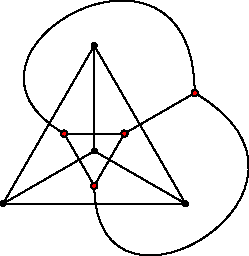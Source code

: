 /******************************************************************************
 *                                 LICENSE                                    *
 ******************************************************************************
 *  This file is part of Mathematics-and-Physics.                             *
 *                                                                            *
 *  Mathematics-and-Physics is free software: you can redistribute it and/or  *
 *  modify it under the terms of the GNU General Public License as published  *
 *  by the Free Software Foundation, either version 3 of the License, or      *
 *  (at your option) any later version.                                       *
 *                                                                            *
 *  Mathematics-and-Physics is distributed in the hope that it will be useful *
 *  but WITHOUT ANY WARRANTY; without even the implied warranty of            *
 *  MERCHANTABILITY or FITNESS FOR A PARTICULAR PURPOSE.  See the             *
 *  GNU General Public License for more details.                              *
 *                                                                            *
 *  You should have received a copy of the GNU General Public License         *
 *  along with Mathematics-and-Physics.  If not, see                          *
 *  <https://www.gnu.org/licenses/>.                                          *
 ******************************************************************************/

/*  Size of the figure.                                                       */
size(128);

/*  Radius of a dot used to indicate a point.                                 */
real rDot = 0.03;

/*  Coordinates for the vertices of the graph.                                */
pair V0 = expi(0.5*pi);
pair V1 = expi(3.5*pi / 3.0);
pair V2 = expi(5.5 * pi / 3.0);
pair V3 = (0.0, 0.0);

/*  Points for the dual graph.                                                */
pair W1 = scale(0.33)*expi(pi/3.0 + 0.5*pi);
pair W2 = scale(0.33)*expi(pi/3.0 + 3.5*pi / 3.0);
pair W3 = scale(0.33)*expi(pi/3.0 + 5.5 * pi / 3.0);
pair W0 = scale(1.1)*expi(pi/6.0);

/*  Dots for the vertices of the graph.                                       */
dot(V0);
dot(V1);
dot(V2);
dot(V3);

/*  Draw the edges of the graph.                                              */
draw(V0 -- V1);
draw(V0 -- V2);
draw(V0 -- V3);
draw(V1 -- V2);
draw(V1 -- V3);
draw(V2 -- V3);

/*  Edges for the dual graph.                                                 */
draw(W1{expi(0.833*pi)} .. W0{expi(1.5*pi)});
draw(W2{expi(1.5*pi)} .. W0{expi(0.833*pi)});
draw(W3{W3} .. W0);
draw(W1 -- W2);
draw(W1 -- W3);
draw(W2 -- W3);

/*  Dots for the dual graph.                                                  */
filldraw(circle(W0, rDot), red, black);
filldraw(circle(W1, rDot), red, black);
filldraw(circle(W2, rDot), red, black);
filldraw(circle(W3, rDot), red, black);
